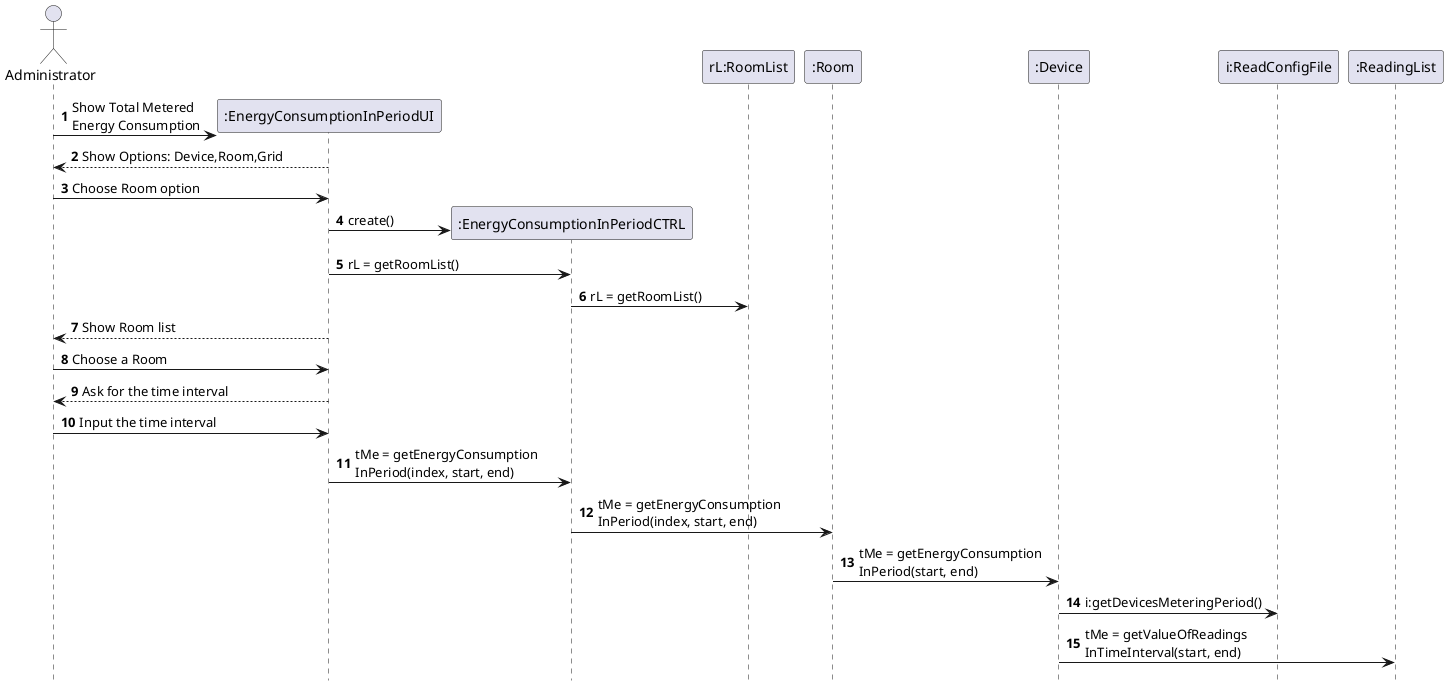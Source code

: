 @startuml
autonumber
hidefootbox
actor Administrator

create ":EnergyConsumptionInPeriodUI"
Administrator -> ":EnergyConsumptionInPeriodUI": Show Total Metered\nEnergy Consumption
Administrator <-- ":EnergyConsumptionInPeriodUI": Show Options: Device,Room,Grid
Administrator -> ":EnergyConsumptionInPeriodUI": Choose Room option
create ":EnergyConsumptionInPeriodCTRL"
":EnergyConsumptionInPeriodUI" -> ":EnergyConsumptionInPeriodCTRL": create()
":EnergyConsumptionInPeriodUI" -> ":EnergyConsumptionInPeriodCTRL": rL = getRoomList()
":EnergyConsumptionInPeriodCTRL" -> "rL:RoomList": rL = getRoomList()
Administrator <-- ":EnergyConsumptionInPeriodUI": Show Room list
Administrator -> ":EnergyConsumptionInPeriodUI": Choose a Room
Administrator <-- ":EnergyConsumptionInPeriodUI": Ask for the time interval
Administrator -> ":EnergyConsumptionInPeriodUI": Input the time interval
":EnergyConsumptionInPeriodUI" -> ":EnergyConsumptionInPeriodCTRL": tMe = getEnergyConsumption\nInPeriod(index, start, end)
":EnergyConsumptionInPeriodCTRL" -> ":Room": tMe = getEnergyConsumption\nInPeriod(index, start, end)
":Room" -> ":Device": tMe = getEnergyConsumption\nInPeriod(start, end)
":Device" -> "i:ReadConfigFile": i:getDevicesMeteringPeriod()
":Device" -> ":ReadingList": tMe = getValueOfReadings\nInTimeInterval(start, end)










@enduml

